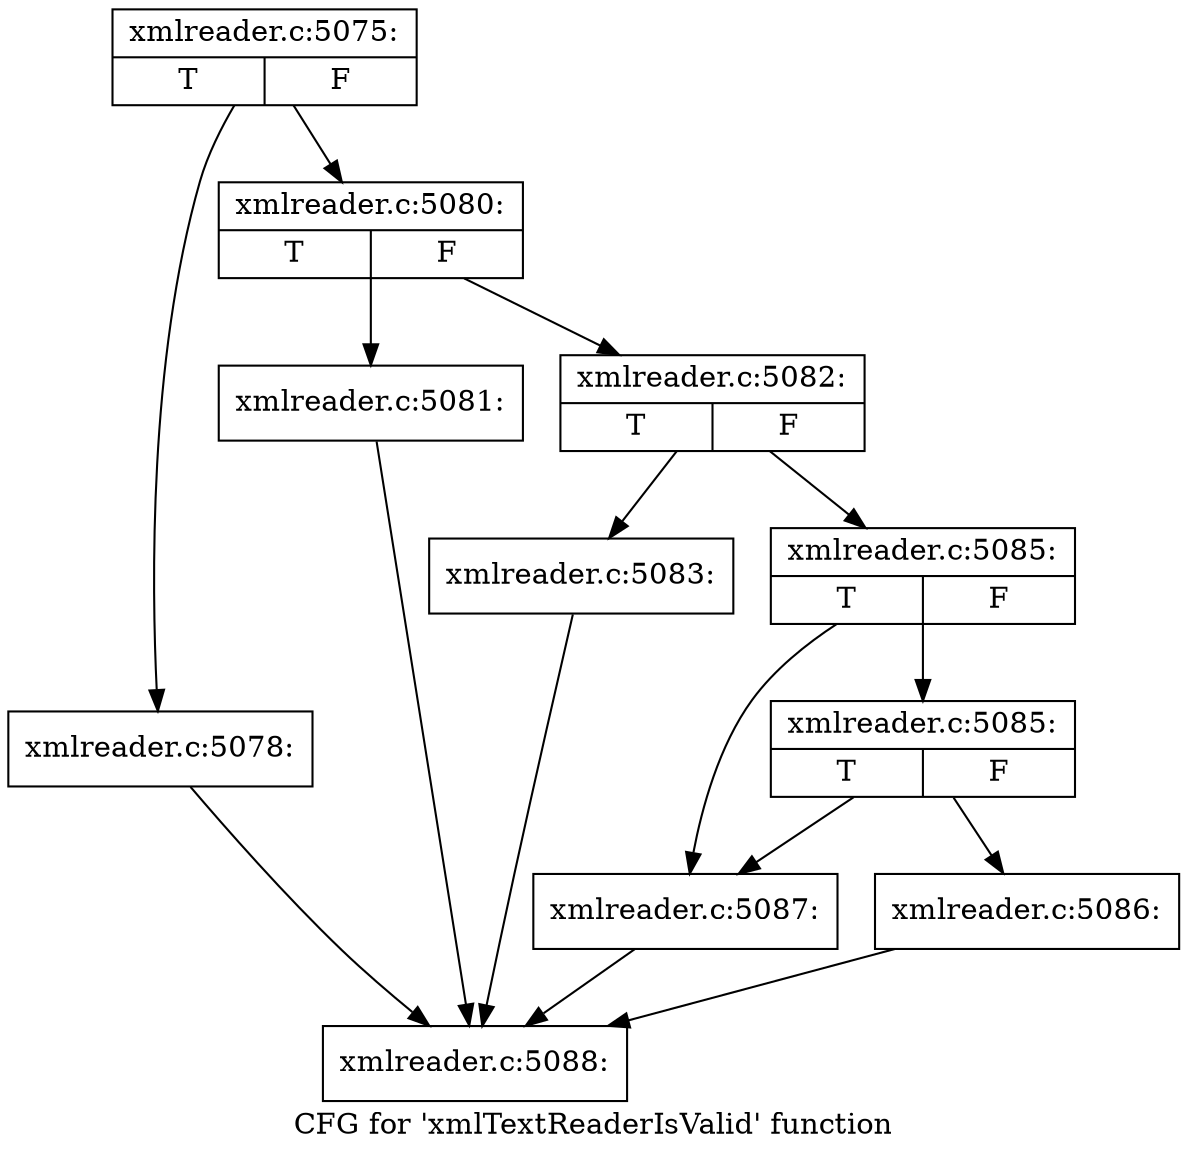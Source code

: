digraph "CFG for 'xmlTextReaderIsValid' function" {
	label="CFG for 'xmlTextReaderIsValid' function";

	Node0x55e4494c7030 [shape=record,label="{xmlreader.c:5075:|{<s0>T|<s1>F}}"];
	Node0x55e4494c7030 -> Node0x55e44936bc00;
	Node0x55e4494c7030 -> Node0x55e44936bc50;
	Node0x55e44936bc00 [shape=record,label="{xmlreader.c:5078:}"];
	Node0x55e44936bc00 -> Node0x55e44936b360;
	Node0x55e44936bc50 [shape=record,label="{xmlreader.c:5080:|{<s0>T|<s1>F}}"];
	Node0x55e44936bc50 -> Node0x55e4494be0b0;
	Node0x55e44936bc50 -> Node0x55e4494c8cc0;
	Node0x55e4494be0b0 [shape=record,label="{xmlreader.c:5081:}"];
	Node0x55e4494be0b0 -> Node0x55e44936b360;
	Node0x55e4494c8cc0 [shape=record,label="{xmlreader.c:5082:|{<s0>T|<s1>F}}"];
	Node0x55e4494c8cc0 -> Node0x55e4494c93e0;
	Node0x55e4494c8cc0 -> Node0x55e4494c9430;
	Node0x55e4494c93e0 [shape=record,label="{xmlreader.c:5083:}"];
	Node0x55e4494c93e0 -> Node0x55e44936b360;
	Node0x55e4494c9430 [shape=record,label="{xmlreader.c:5085:|{<s0>T|<s1>F}}"];
	Node0x55e4494c9430 -> Node0x55e4494c9c20;
	Node0x55e4494c9430 -> Node0x55e4494c9bd0;
	Node0x55e4494c9c20 [shape=record,label="{xmlreader.c:5085:|{<s0>T|<s1>F}}"];
	Node0x55e4494c9c20 -> Node0x55e4494c9b80;
	Node0x55e4494c9c20 -> Node0x55e4494c9bd0;
	Node0x55e4494c9b80 [shape=record,label="{xmlreader.c:5086:}"];
	Node0x55e4494c9b80 -> Node0x55e44936b360;
	Node0x55e4494c9bd0 [shape=record,label="{xmlreader.c:5087:}"];
	Node0x55e4494c9bd0 -> Node0x55e44936b360;
	Node0x55e44936b360 [shape=record,label="{xmlreader.c:5088:}"];
}
